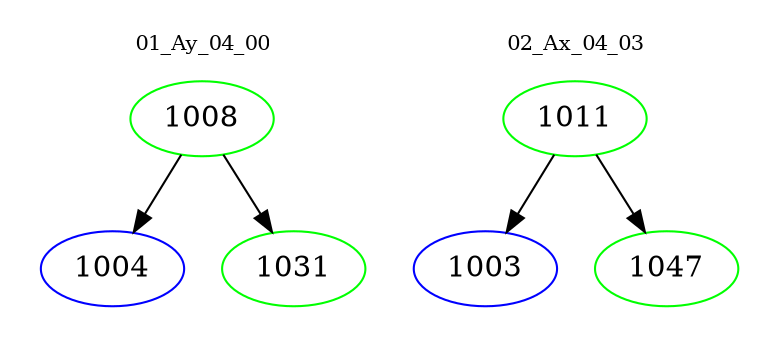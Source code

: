 digraph{
subgraph cluster_0 {
color = white
label = "01_Ay_04_00";
fontsize=10;
T0_1008 [label="1008", color="green"]
T0_1008 -> T0_1004 [color="black"]
T0_1004 [label="1004", color="blue"]
T0_1008 -> T0_1031 [color="black"]
T0_1031 [label="1031", color="green"]
}
subgraph cluster_1 {
color = white
label = "02_Ax_04_03";
fontsize=10;
T1_1011 [label="1011", color="green"]
T1_1011 -> T1_1003 [color="black"]
T1_1003 [label="1003", color="blue"]
T1_1011 -> T1_1047 [color="black"]
T1_1047 [label="1047", color="green"]
}
}
